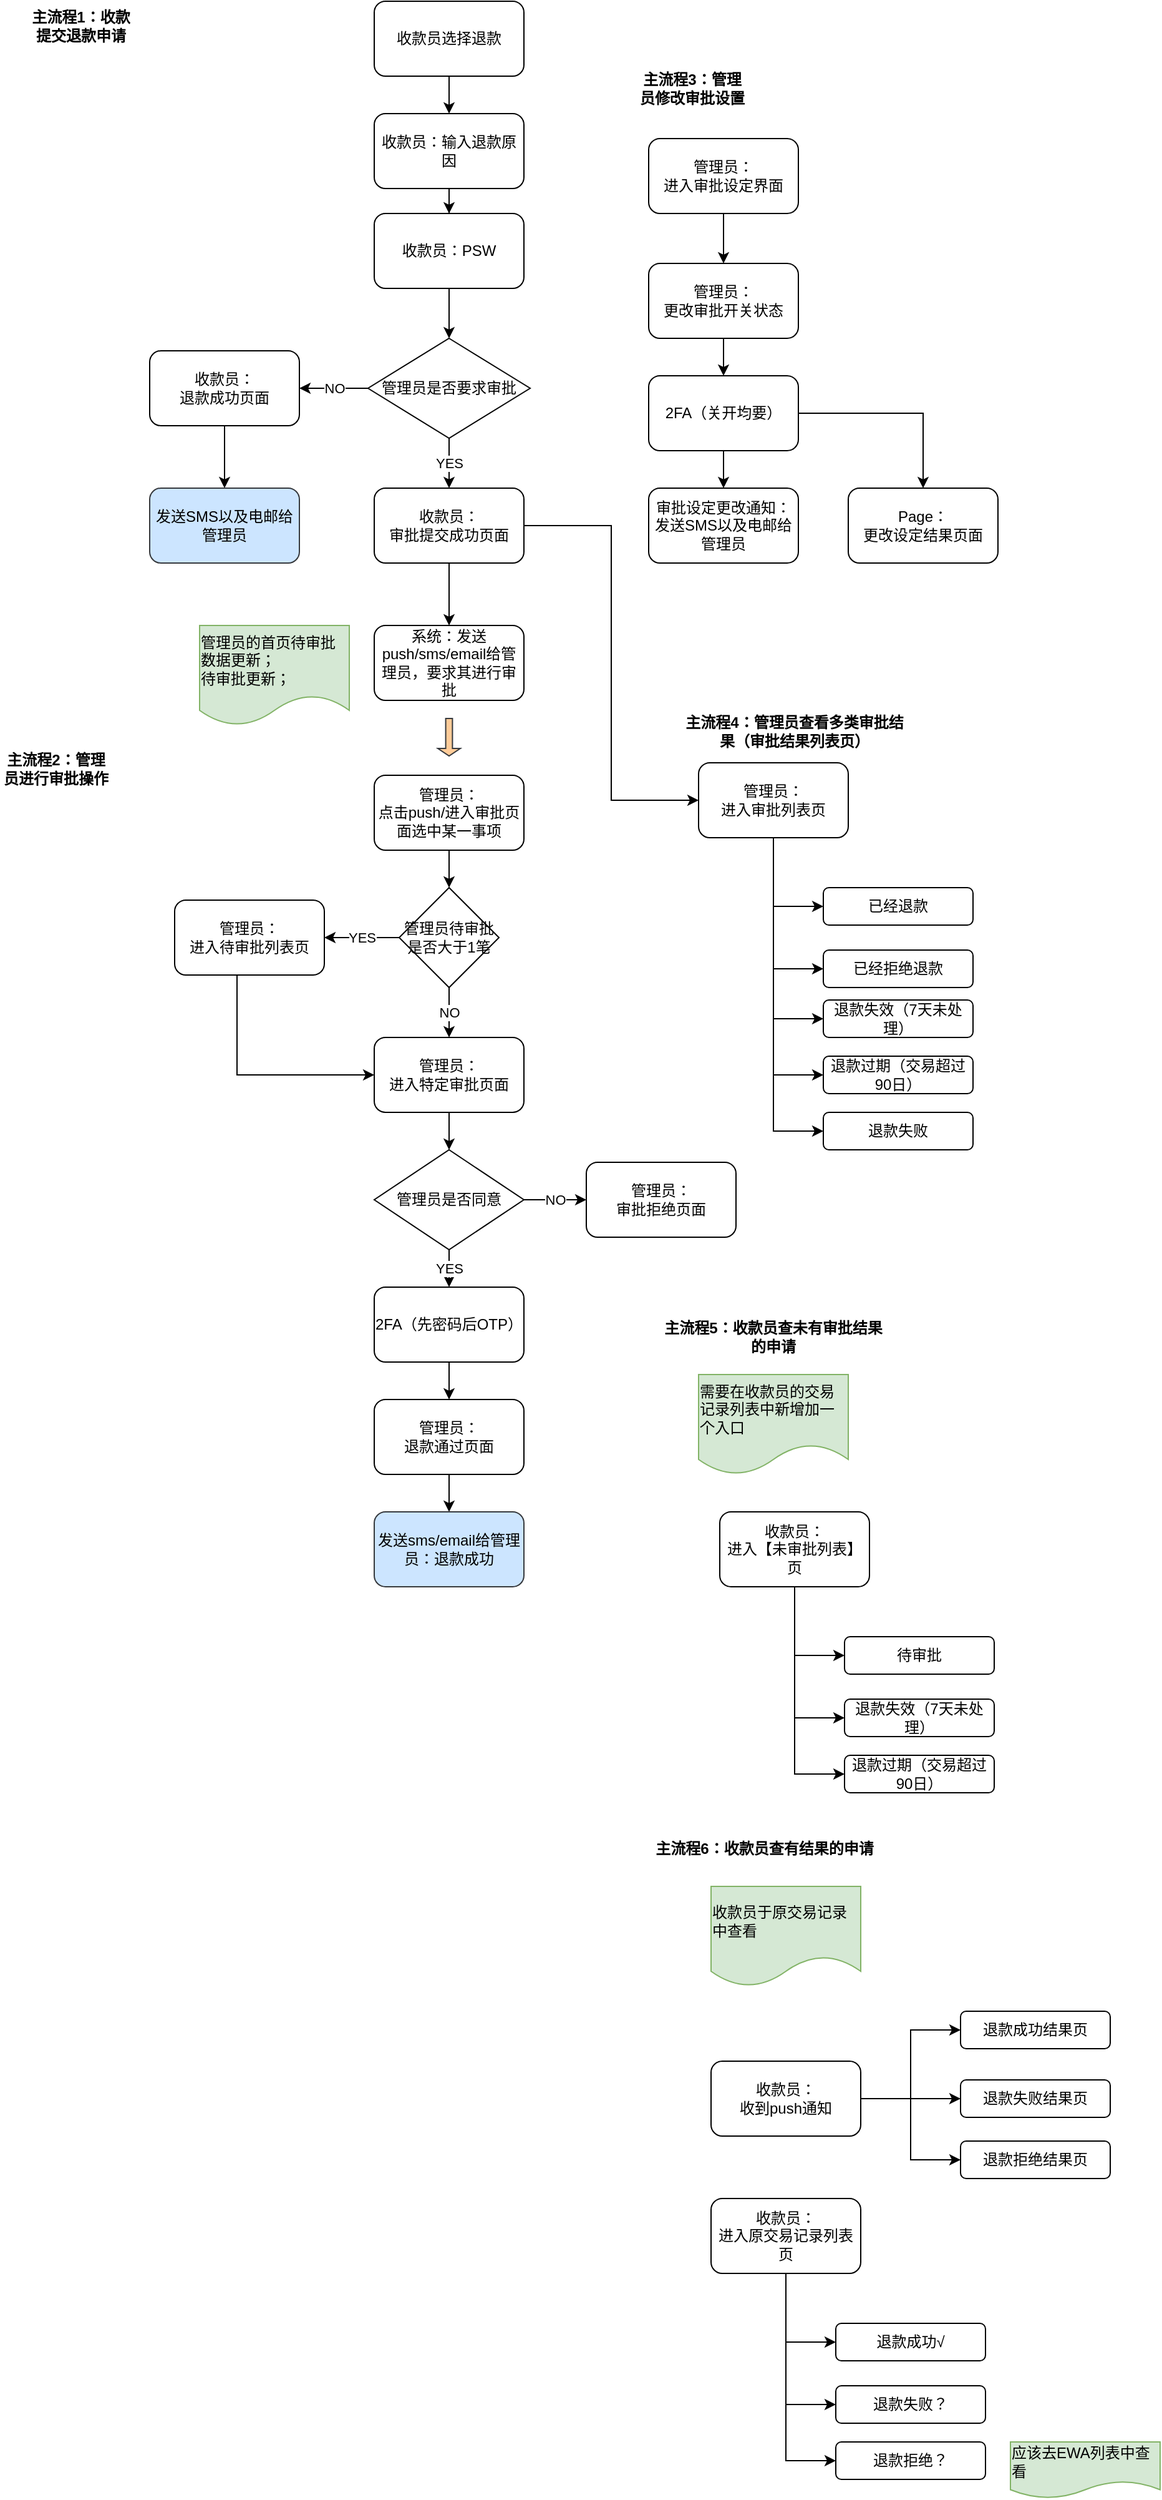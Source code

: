 <mxfile version="14.5.4" type="github">
  <diagram id="SbfhiwLVyii9S7zGblv1" name="Page-1">
    <mxGraphModel dx="1857" dy="491" grid="1" gridSize="10" guides="1" tooltips="1" connect="1" arrows="1" fold="1" page="1" pageScale="1" pageWidth="827" pageHeight="1169" math="0" shadow="0">
      <root>
        <mxCell id="0" />
        <mxCell id="1" parent="0" />
        <mxCell id="M5G-lwNO9AwvwpBd1P69-20" style="edgeStyle=orthogonalEdgeStyle;rounded=0;orthogonalLoop=1;jettySize=auto;html=1;" edge="1" parent="1" source="M5G-lwNO9AwvwpBd1P69-4" target="M5G-lwNO9AwvwpBd1P69-5">
          <mxGeometry relative="1" as="geometry" />
        </mxCell>
        <mxCell id="M5G-lwNO9AwvwpBd1P69-4" value="收款员选择退款" style="rounded=1;whiteSpace=wrap;html=1;" vertex="1" parent="1">
          <mxGeometry x="210" y="10" width="120" height="60" as="geometry" />
        </mxCell>
        <mxCell id="M5G-lwNO9AwvwpBd1P69-21" style="edgeStyle=orthogonalEdgeStyle;rounded=0;orthogonalLoop=1;jettySize=auto;html=1;" edge="1" parent="1" source="M5G-lwNO9AwvwpBd1P69-5" target="M5G-lwNO9AwvwpBd1P69-15">
          <mxGeometry relative="1" as="geometry" />
        </mxCell>
        <mxCell id="M5G-lwNO9AwvwpBd1P69-5" value="收款员：输入退款原因" style="rounded=1;whiteSpace=wrap;html=1;" vertex="1" parent="1">
          <mxGeometry x="210" y="100" width="120" height="60" as="geometry" />
        </mxCell>
        <mxCell id="M5G-lwNO9AwvwpBd1P69-9" style="edgeStyle=orthogonalEdgeStyle;rounded=0;orthogonalLoop=1;jettySize=auto;html=1;entryX=0.5;entryY=0;entryDx=0;entryDy=0;" edge="1" parent="1" source="M5G-lwNO9AwvwpBd1P69-6" target="M5G-lwNO9AwvwpBd1P69-7">
          <mxGeometry relative="1" as="geometry" />
        </mxCell>
        <mxCell id="M5G-lwNO9AwvwpBd1P69-6" value="管理员：&lt;br&gt;进入审批设定界面" style="rounded=1;whiteSpace=wrap;html=1;" vertex="1" parent="1">
          <mxGeometry x="430" y="120" width="120" height="60" as="geometry" />
        </mxCell>
        <mxCell id="M5G-lwNO9AwvwpBd1P69-10" style="edgeStyle=orthogonalEdgeStyle;rounded=0;orthogonalLoop=1;jettySize=auto;html=1;entryX=0.5;entryY=0;entryDx=0;entryDy=0;" edge="1" parent="1" source="M5G-lwNO9AwvwpBd1P69-7" target="M5G-lwNO9AwvwpBd1P69-8">
          <mxGeometry relative="1" as="geometry" />
        </mxCell>
        <mxCell id="M5G-lwNO9AwvwpBd1P69-7" value="管理员：&lt;br&gt;更改审批开关状态" style="rounded=1;whiteSpace=wrap;html=1;" vertex="1" parent="1">
          <mxGeometry x="430" y="220" width="120" height="60" as="geometry" />
        </mxCell>
        <mxCell id="M5G-lwNO9AwvwpBd1P69-12" style="edgeStyle=orthogonalEdgeStyle;rounded=0;orthogonalLoop=1;jettySize=auto;html=1;entryX=0.5;entryY=0;entryDx=0;entryDy=0;" edge="1" parent="1" source="M5G-lwNO9AwvwpBd1P69-8" target="M5G-lwNO9AwvwpBd1P69-11">
          <mxGeometry relative="1" as="geometry" />
        </mxCell>
        <mxCell id="M5G-lwNO9AwvwpBd1P69-14" style="edgeStyle=orthogonalEdgeStyle;rounded=0;orthogonalLoop=1;jettySize=auto;html=1;entryX=0.5;entryY=0;entryDx=0;entryDy=0;" edge="1" parent="1" source="M5G-lwNO9AwvwpBd1P69-8" target="M5G-lwNO9AwvwpBd1P69-13">
          <mxGeometry relative="1" as="geometry" />
        </mxCell>
        <mxCell id="M5G-lwNO9AwvwpBd1P69-8" value="2FA（关开均要）" style="rounded=1;whiteSpace=wrap;html=1;" vertex="1" parent="1">
          <mxGeometry x="430" y="310" width="120" height="60" as="geometry" />
        </mxCell>
        <mxCell id="M5G-lwNO9AwvwpBd1P69-11" value="审批设定更改通知：发送SMS以及电邮给管理员" style="rounded=1;whiteSpace=wrap;html=1;" vertex="1" parent="1">
          <mxGeometry x="430" y="400" width="120" height="60" as="geometry" />
        </mxCell>
        <mxCell id="M5G-lwNO9AwvwpBd1P69-13" value="Page：&lt;br&gt;更改设定结果页面" style="rounded=1;whiteSpace=wrap;html=1;" vertex="1" parent="1">
          <mxGeometry x="590" y="400" width="120" height="60" as="geometry" />
        </mxCell>
        <mxCell id="M5G-lwNO9AwvwpBd1P69-22" style="edgeStyle=orthogonalEdgeStyle;rounded=0;orthogonalLoop=1;jettySize=auto;html=1;entryX=0.5;entryY=0;entryDx=0;entryDy=0;" edge="1" parent="1" source="M5G-lwNO9AwvwpBd1P69-15" target="M5G-lwNO9AwvwpBd1P69-17">
          <mxGeometry relative="1" as="geometry" />
        </mxCell>
        <mxCell id="M5G-lwNO9AwvwpBd1P69-15" value="收款员：PSW" style="rounded=1;whiteSpace=wrap;html=1;" vertex="1" parent="1">
          <mxGeometry x="210" y="180" width="120" height="60" as="geometry" />
        </mxCell>
        <mxCell id="M5G-lwNO9AwvwpBd1P69-23" value="NO" style="edgeStyle=orthogonalEdgeStyle;rounded=0;orthogonalLoop=1;jettySize=auto;html=1;entryX=1;entryY=0.5;entryDx=0;entryDy=0;" edge="1" parent="1" source="M5G-lwNO9AwvwpBd1P69-17" target="M5G-lwNO9AwvwpBd1P69-19">
          <mxGeometry relative="1" as="geometry" />
        </mxCell>
        <mxCell id="M5G-lwNO9AwvwpBd1P69-24" value="YES" style="edgeStyle=orthogonalEdgeStyle;rounded=0;orthogonalLoop=1;jettySize=auto;html=1;entryX=0.5;entryY=0;entryDx=0;entryDy=0;" edge="1" parent="1" source="M5G-lwNO9AwvwpBd1P69-17" target="M5G-lwNO9AwvwpBd1P69-18">
          <mxGeometry relative="1" as="geometry" />
        </mxCell>
        <mxCell id="M5G-lwNO9AwvwpBd1P69-17" value="管理员是否要求审批" style="rhombus;whiteSpace=wrap;html=1;" vertex="1" parent="1">
          <mxGeometry x="205" y="280" width="130" height="80" as="geometry" />
        </mxCell>
        <mxCell id="M5G-lwNO9AwvwpBd1P69-28" style="edgeStyle=orthogonalEdgeStyle;rounded=0;orthogonalLoop=1;jettySize=auto;html=1;entryX=0.5;entryY=0;entryDx=0;entryDy=0;" edge="1" parent="1" source="M5G-lwNO9AwvwpBd1P69-18" target="M5G-lwNO9AwvwpBd1P69-27">
          <mxGeometry relative="1" as="geometry" />
        </mxCell>
        <mxCell id="M5G-lwNO9AwvwpBd1P69-55" style="edgeStyle=orthogonalEdgeStyle;rounded=0;orthogonalLoop=1;jettySize=auto;html=1;entryX=0;entryY=0.5;entryDx=0;entryDy=0;" edge="1" parent="1" source="M5G-lwNO9AwvwpBd1P69-18" target="M5G-lwNO9AwvwpBd1P69-54">
          <mxGeometry relative="1" as="geometry" />
        </mxCell>
        <mxCell id="M5G-lwNO9AwvwpBd1P69-18" value="收款员：&lt;br&gt;审批提交成功页面" style="rounded=1;whiteSpace=wrap;html=1;" vertex="1" parent="1">
          <mxGeometry x="210" y="400" width="120" height="60" as="geometry" />
        </mxCell>
        <mxCell id="M5G-lwNO9AwvwpBd1P69-26" style="edgeStyle=orthogonalEdgeStyle;rounded=0;orthogonalLoop=1;jettySize=auto;html=1;entryX=0.5;entryY=0;entryDx=0;entryDy=0;" edge="1" parent="1" source="M5G-lwNO9AwvwpBd1P69-19" target="M5G-lwNO9AwvwpBd1P69-25">
          <mxGeometry relative="1" as="geometry" />
        </mxCell>
        <mxCell id="M5G-lwNO9AwvwpBd1P69-19" value="收款员：&lt;br&gt;退款成功页面" style="rounded=1;whiteSpace=wrap;html=1;" vertex="1" parent="1">
          <mxGeometry x="30" y="290" width="120" height="60" as="geometry" />
        </mxCell>
        <mxCell id="M5G-lwNO9AwvwpBd1P69-25" value="发送SMS以及电邮给管理员" style="rounded=1;whiteSpace=wrap;html=1;fillColor=#cce5ff;strokeColor=#36393d;" vertex="1" parent="1">
          <mxGeometry x="30" y="400" width="120" height="60" as="geometry" />
        </mxCell>
        <mxCell id="M5G-lwNO9AwvwpBd1P69-27" value="系统：发送push/sms/email给管理员，要求其进行审批" style="rounded=1;whiteSpace=wrap;html=1;" vertex="1" parent="1">
          <mxGeometry x="210" y="510" width="120" height="60" as="geometry" />
        </mxCell>
        <mxCell id="M5G-lwNO9AwvwpBd1P69-29" value="&lt;div style=&quot;text-align: left&quot;&gt;&lt;span&gt;管理员的首页待审批数据更新；&lt;/span&gt;&lt;/div&gt;&lt;div style=&quot;text-align: left&quot;&gt;&lt;span&gt;待审批更新；&lt;/span&gt;&lt;/div&gt;" style="shape=document;whiteSpace=wrap;html=1;boundedLbl=1;fillColor=#d5e8d4;strokeColor=#82b366;" vertex="1" parent="1">
          <mxGeometry x="70" y="510" width="120" height="80" as="geometry" />
        </mxCell>
        <mxCell id="M5G-lwNO9AwvwpBd1P69-33" style="edgeStyle=orthogonalEdgeStyle;rounded=0;orthogonalLoop=1;jettySize=auto;html=1;entryX=0.5;entryY=0;entryDx=0;entryDy=0;" edge="1" parent="1" source="M5G-lwNO9AwvwpBd1P69-30" target="M5G-lwNO9AwvwpBd1P69-35">
          <mxGeometry relative="1" as="geometry" />
        </mxCell>
        <mxCell id="M5G-lwNO9AwvwpBd1P69-30" value="管理员：&lt;br&gt;点击push/进入审批页面选中某一事项" style="rounded=1;whiteSpace=wrap;html=1;" vertex="1" parent="1">
          <mxGeometry x="210" y="630" width="120" height="60" as="geometry" />
        </mxCell>
        <mxCell id="M5G-lwNO9AwvwpBd1P69-41" value="NO" style="edgeStyle=orthogonalEdgeStyle;rounded=0;orthogonalLoop=1;jettySize=auto;html=1;entryX=0;entryY=0.5;entryDx=0;entryDy=0;" edge="1" parent="1" source="M5G-lwNO9AwvwpBd1P69-31" target="M5G-lwNO9AwvwpBd1P69-40">
          <mxGeometry relative="1" as="geometry" />
        </mxCell>
        <mxCell id="M5G-lwNO9AwvwpBd1P69-44" value="YES" style="edgeStyle=orthogonalEdgeStyle;rounded=0;orthogonalLoop=1;jettySize=auto;html=1;entryX=0.5;entryY=0;entryDx=0;entryDy=0;" edge="1" parent="1" source="M5G-lwNO9AwvwpBd1P69-31" target="M5G-lwNO9AwvwpBd1P69-42">
          <mxGeometry relative="1" as="geometry" />
        </mxCell>
        <mxCell id="M5G-lwNO9AwvwpBd1P69-31" value="管理员是否同意" style="rhombus;whiteSpace=wrap;html=1;" vertex="1" parent="1">
          <mxGeometry x="210" y="930" width="120" height="80" as="geometry" />
        </mxCell>
        <mxCell id="M5G-lwNO9AwvwpBd1P69-34" style="edgeStyle=orthogonalEdgeStyle;rounded=0;orthogonalLoop=1;jettySize=auto;html=1;" edge="1" parent="1" source="M5G-lwNO9AwvwpBd1P69-32" target="M5G-lwNO9AwvwpBd1P69-31">
          <mxGeometry relative="1" as="geometry" />
        </mxCell>
        <mxCell id="M5G-lwNO9AwvwpBd1P69-32" value="管理员：&lt;br&gt;进入特定审批页面" style="rounded=1;whiteSpace=wrap;html=1;" vertex="1" parent="1">
          <mxGeometry x="210" y="840" width="120" height="60" as="geometry" />
        </mxCell>
        <mxCell id="M5G-lwNO9AwvwpBd1P69-37" value="YES" style="edgeStyle=orthogonalEdgeStyle;rounded=0;orthogonalLoop=1;jettySize=auto;html=1;entryX=1;entryY=0.5;entryDx=0;entryDy=0;" edge="1" parent="1" source="M5G-lwNO9AwvwpBd1P69-35" target="M5G-lwNO9AwvwpBd1P69-36">
          <mxGeometry relative="1" as="geometry" />
        </mxCell>
        <mxCell id="M5G-lwNO9AwvwpBd1P69-39" value="NO" style="edgeStyle=orthogonalEdgeStyle;rounded=0;orthogonalLoop=1;jettySize=auto;html=1;entryX=0.5;entryY=0;entryDx=0;entryDy=0;" edge="1" parent="1" source="M5G-lwNO9AwvwpBd1P69-35" target="M5G-lwNO9AwvwpBd1P69-32">
          <mxGeometry relative="1" as="geometry" />
        </mxCell>
        <mxCell id="M5G-lwNO9AwvwpBd1P69-35" value="管理员待审批是否大于1笔" style="rhombus;whiteSpace=wrap;html=1;" vertex="1" parent="1">
          <mxGeometry x="230" y="720" width="80" height="80" as="geometry" />
        </mxCell>
        <mxCell id="M5G-lwNO9AwvwpBd1P69-38" style="edgeStyle=orthogonalEdgeStyle;rounded=0;orthogonalLoop=1;jettySize=auto;html=1;entryX=0;entryY=0.5;entryDx=0;entryDy=0;" edge="1" parent="1" source="M5G-lwNO9AwvwpBd1P69-36" target="M5G-lwNO9AwvwpBd1P69-32">
          <mxGeometry relative="1" as="geometry">
            <Array as="points">
              <mxPoint x="100" y="870" />
            </Array>
          </mxGeometry>
        </mxCell>
        <mxCell id="M5G-lwNO9AwvwpBd1P69-36" value="管理员：&lt;br&gt;进入待审批列表页" style="rounded=1;whiteSpace=wrap;html=1;" vertex="1" parent="1">
          <mxGeometry x="50" y="730" width="120" height="60" as="geometry" />
        </mxCell>
        <mxCell id="M5G-lwNO9AwvwpBd1P69-40" value="管理员：&lt;br&gt;审批拒绝页面" style="rounded=1;whiteSpace=wrap;html=1;" vertex="1" parent="1">
          <mxGeometry x="380" y="940" width="120" height="60" as="geometry" />
        </mxCell>
        <mxCell id="M5G-lwNO9AwvwpBd1P69-46" style="edgeStyle=orthogonalEdgeStyle;rounded=0;orthogonalLoop=1;jettySize=auto;html=1;" edge="1" parent="1" source="M5G-lwNO9AwvwpBd1P69-42" target="M5G-lwNO9AwvwpBd1P69-45">
          <mxGeometry relative="1" as="geometry" />
        </mxCell>
        <mxCell id="M5G-lwNO9AwvwpBd1P69-42" value="2FA（先密码后OTP）" style="rounded=1;whiteSpace=wrap;html=1;" vertex="1" parent="1">
          <mxGeometry x="210" y="1040" width="120" height="60" as="geometry" />
        </mxCell>
        <mxCell id="M5G-lwNO9AwvwpBd1P69-48" style="edgeStyle=orthogonalEdgeStyle;rounded=0;orthogonalLoop=1;jettySize=auto;html=1;entryX=0.5;entryY=0;entryDx=0;entryDy=0;" edge="1" parent="1" source="M5G-lwNO9AwvwpBd1P69-45" target="M5G-lwNO9AwvwpBd1P69-47">
          <mxGeometry relative="1" as="geometry" />
        </mxCell>
        <mxCell id="M5G-lwNO9AwvwpBd1P69-45" value="管理员：&lt;br&gt;退款通过页面" style="rounded=1;whiteSpace=wrap;html=1;" vertex="1" parent="1">
          <mxGeometry x="210" y="1130" width="120" height="60" as="geometry" />
        </mxCell>
        <mxCell id="M5G-lwNO9AwvwpBd1P69-47" value="发送sms/email给管理员：退款成功" style="rounded=1;whiteSpace=wrap;html=1;fillColor=#cce5ff;strokeColor=#36393d;" vertex="1" parent="1">
          <mxGeometry x="210" y="1220" width="120" height="60" as="geometry" />
        </mxCell>
        <mxCell id="M5G-lwNO9AwvwpBd1P69-49" value="" style="shape=singleArrow;direction=south;whiteSpace=wrap;html=1;fillColor=#ffcc99;strokeColor=#36393d;" vertex="1" parent="1">
          <mxGeometry x="261" y="584.5" width="18" height="30" as="geometry" />
        </mxCell>
        <mxCell id="M5G-lwNO9AwvwpBd1P69-50" value="主流程2：管理员进行审批操作" style="text;html=1;strokeColor=none;fillColor=none;align=center;verticalAlign=middle;whiteSpace=wrap;rounded=0;fontStyle=1" vertex="1" parent="1">
          <mxGeometry x="-90" y="614.5" width="90" height="20" as="geometry" />
        </mxCell>
        <mxCell id="M5G-lwNO9AwvwpBd1P69-51" value="主流程1：收款提交退款申请" style="text;html=1;strokeColor=none;fillColor=none;align=center;verticalAlign=middle;whiteSpace=wrap;rounded=0;fontStyle=1" vertex="1" parent="1">
          <mxGeometry x="-70" y="20" width="90" height="20" as="geometry" />
        </mxCell>
        <mxCell id="M5G-lwNO9AwvwpBd1P69-52" value="主流程3：管理员修改审批设置" style="text;html=1;strokeColor=none;fillColor=none;align=center;verticalAlign=middle;whiteSpace=wrap;rounded=0;fontStyle=1" vertex="1" parent="1">
          <mxGeometry x="420" y="70" width="90" height="20" as="geometry" />
        </mxCell>
        <mxCell id="M5G-lwNO9AwvwpBd1P69-53" value="主流程4：管理员查看多类审批结果（审批结果列表页）" style="text;html=1;strokeColor=none;fillColor=none;align=center;verticalAlign=middle;whiteSpace=wrap;rounded=0;fontStyle=1" vertex="1" parent="1">
          <mxGeometry x="454" y="585" width="186" height="20" as="geometry" />
        </mxCell>
        <mxCell id="M5G-lwNO9AwvwpBd1P69-62" style="edgeStyle=orthogonalEdgeStyle;rounded=0;orthogonalLoop=1;jettySize=auto;html=1;entryX=0;entryY=0.5;entryDx=0;entryDy=0;" edge="1" parent="1" source="M5G-lwNO9AwvwpBd1P69-54" target="M5G-lwNO9AwvwpBd1P69-56">
          <mxGeometry relative="1" as="geometry" />
        </mxCell>
        <mxCell id="M5G-lwNO9AwvwpBd1P69-63" style="edgeStyle=orthogonalEdgeStyle;rounded=0;orthogonalLoop=1;jettySize=auto;html=1;entryX=0;entryY=0.5;entryDx=0;entryDy=0;" edge="1" parent="1" source="M5G-lwNO9AwvwpBd1P69-54" target="M5G-lwNO9AwvwpBd1P69-58">
          <mxGeometry relative="1" as="geometry" />
        </mxCell>
        <mxCell id="M5G-lwNO9AwvwpBd1P69-64" style="edgeStyle=orthogonalEdgeStyle;rounded=0;orthogonalLoop=1;jettySize=auto;html=1;entryX=0;entryY=0.5;entryDx=0;entryDy=0;" edge="1" parent="1" source="M5G-lwNO9AwvwpBd1P69-54" target="M5G-lwNO9AwvwpBd1P69-59">
          <mxGeometry relative="1" as="geometry" />
        </mxCell>
        <mxCell id="M5G-lwNO9AwvwpBd1P69-65" style="edgeStyle=orthogonalEdgeStyle;rounded=0;orthogonalLoop=1;jettySize=auto;html=1;entryX=0;entryY=0.5;entryDx=0;entryDy=0;" edge="1" parent="1" source="M5G-lwNO9AwvwpBd1P69-54" target="M5G-lwNO9AwvwpBd1P69-60">
          <mxGeometry relative="1" as="geometry" />
        </mxCell>
        <mxCell id="M5G-lwNO9AwvwpBd1P69-66" style="edgeStyle=orthogonalEdgeStyle;rounded=0;orthogonalLoop=1;jettySize=auto;html=1;entryX=0;entryY=0.5;entryDx=0;entryDy=0;" edge="1" parent="1" source="M5G-lwNO9AwvwpBd1P69-54" target="M5G-lwNO9AwvwpBd1P69-61">
          <mxGeometry relative="1" as="geometry" />
        </mxCell>
        <mxCell id="M5G-lwNO9AwvwpBd1P69-54" value="管理员：&lt;br&gt;进入审批列表页" style="rounded=1;whiteSpace=wrap;html=1;" vertex="1" parent="1">
          <mxGeometry x="470" y="620" width="120" height="60" as="geometry" />
        </mxCell>
        <mxCell id="M5G-lwNO9AwvwpBd1P69-56" value="已经退款" style="rounded=1;whiteSpace=wrap;html=1;" vertex="1" parent="1">
          <mxGeometry x="570" y="720" width="120" height="30" as="geometry" />
        </mxCell>
        <mxCell id="M5G-lwNO9AwvwpBd1P69-58" value="已经拒绝退款" style="rounded=1;whiteSpace=wrap;html=1;" vertex="1" parent="1">
          <mxGeometry x="570" y="770" width="120" height="30" as="geometry" />
        </mxCell>
        <mxCell id="M5G-lwNO9AwvwpBd1P69-59" value="退款失效（7天未处理）" style="rounded=1;whiteSpace=wrap;html=1;" vertex="1" parent="1">
          <mxGeometry x="570" y="810" width="120" height="30" as="geometry" />
        </mxCell>
        <mxCell id="M5G-lwNO9AwvwpBd1P69-60" value="退款过期（交易超过90日）" style="rounded=1;whiteSpace=wrap;html=1;" vertex="1" parent="1">
          <mxGeometry x="570" y="855" width="120" height="30" as="geometry" />
        </mxCell>
        <mxCell id="M5G-lwNO9AwvwpBd1P69-61" value="退款失败" style="rounded=1;whiteSpace=wrap;html=1;" vertex="1" parent="1">
          <mxGeometry x="570" y="900" width="120" height="30" as="geometry" />
        </mxCell>
        <mxCell id="M5G-lwNO9AwvwpBd1P69-67" value="主流程5：收款员查未有审批结果的申请" style="text;html=1;strokeColor=none;fillColor=none;align=center;verticalAlign=middle;whiteSpace=wrap;rounded=0;fontStyle=1" vertex="1" parent="1">
          <mxGeometry x="437" y="1070" width="186" height="20" as="geometry" />
        </mxCell>
        <mxCell id="M5G-lwNO9AwvwpBd1P69-68" value="&lt;div style=&quot;text-align: left&quot;&gt;需要在收款员的交易记录列表中新增加一个入口&lt;/div&gt;" style="shape=document;whiteSpace=wrap;html=1;boundedLbl=1;fillColor=#d5e8d4;strokeColor=#82b366;" vertex="1" parent="1">
          <mxGeometry x="470" y="1110" width="120" height="80" as="geometry" />
        </mxCell>
        <mxCell id="M5G-lwNO9AwvwpBd1P69-69" style="edgeStyle=orthogonalEdgeStyle;rounded=0;orthogonalLoop=1;jettySize=auto;html=1;entryX=0;entryY=0.5;entryDx=0;entryDy=0;" edge="1" parent="1" source="M5G-lwNO9AwvwpBd1P69-74" target="M5G-lwNO9AwvwpBd1P69-75">
          <mxGeometry relative="1" as="geometry" />
        </mxCell>
        <mxCell id="M5G-lwNO9AwvwpBd1P69-71" style="edgeStyle=orthogonalEdgeStyle;rounded=0;orthogonalLoop=1;jettySize=auto;html=1;entryX=0;entryY=0.5;entryDx=0;entryDy=0;" edge="1" parent="1" source="M5G-lwNO9AwvwpBd1P69-74" target="M5G-lwNO9AwvwpBd1P69-77">
          <mxGeometry relative="1" as="geometry" />
        </mxCell>
        <mxCell id="M5G-lwNO9AwvwpBd1P69-72" style="edgeStyle=orthogonalEdgeStyle;rounded=0;orthogonalLoop=1;jettySize=auto;html=1;entryX=0;entryY=0.5;entryDx=0;entryDy=0;" edge="1" parent="1" source="M5G-lwNO9AwvwpBd1P69-74" target="M5G-lwNO9AwvwpBd1P69-78">
          <mxGeometry relative="1" as="geometry" />
        </mxCell>
        <mxCell id="M5G-lwNO9AwvwpBd1P69-74" value="收款员：&lt;br&gt;进入【未审批列表】页" style="rounded=1;whiteSpace=wrap;html=1;" vertex="1" parent="1">
          <mxGeometry x="487" y="1220" width="120" height="60" as="geometry" />
        </mxCell>
        <mxCell id="M5G-lwNO9AwvwpBd1P69-75" value="待审批" style="rounded=1;whiteSpace=wrap;html=1;" vertex="1" parent="1">
          <mxGeometry x="587" y="1320" width="120" height="30" as="geometry" />
        </mxCell>
        <mxCell id="M5G-lwNO9AwvwpBd1P69-77" value="退款失效（7天未处理）" style="rounded=1;whiteSpace=wrap;html=1;" vertex="1" parent="1">
          <mxGeometry x="587" y="1370" width="120" height="30" as="geometry" />
        </mxCell>
        <mxCell id="M5G-lwNO9AwvwpBd1P69-78" value="退款过期（交易超过90日）" style="rounded=1;whiteSpace=wrap;html=1;" vertex="1" parent="1">
          <mxGeometry x="587" y="1415" width="120" height="30" as="geometry" />
        </mxCell>
        <mxCell id="M5G-lwNO9AwvwpBd1P69-80" value="主流程6：收款员查有结果的申请" style="text;html=1;strokeColor=none;fillColor=none;align=center;verticalAlign=middle;whiteSpace=wrap;rounded=0;fontStyle=1" vertex="1" parent="1">
          <mxGeometry x="430" y="1480" width="186" height="20" as="geometry" />
        </mxCell>
        <mxCell id="M5G-lwNO9AwvwpBd1P69-81" value="&lt;div style=&quot;text-align: left&quot;&gt;收款员于原交易记录中查看&lt;/div&gt;" style="shape=document;whiteSpace=wrap;html=1;boundedLbl=1;fillColor=#d5e8d4;strokeColor=#82b366;" vertex="1" parent="1">
          <mxGeometry x="480" y="1520" width="120" height="80" as="geometry" />
        </mxCell>
        <mxCell id="M5G-lwNO9AwvwpBd1P69-82" style="edgeStyle=orthogonalEdgeStyle;rounded=0;orthogonalLoop=1;jettySize=auto;html=1;entryX=0;entryY=0.5;entryDx=0;entryDy=0;" edge="1" parent="1" source="M5G-lwNO9AwvwpBd1P69-85" target="M5G-lwNO9AwvwpBd1P69-86">
          <mxGeometry relative="1" as="geometry" />
        </mxCell>
        <mxCell id="M5G-lwNO9AwvwpBd1P69-83" style="edgeStyle=orthogonalEdgeStyle;rounded=0;orthogonalLoop=1;jettySize=auto;html=1;entryX=0;entryY=0.5;entryDx=0;entryDy=0;" edge="1" parent="1" source="M5G-lwNO9AwvwpBd1P69-85" target="M5G-lwNO9AwvwpBd1P69-87">
          <mxGeometry relative="1" as="geometry" />
        </mxCell>
        <mxCell id="M5G-lwNO9AwvwpBd1P69-84" style="edgeStyle=orthogonalEdgeStyle;rounded=0;orthogonalLoop=1;jettySize=auto;html=1;entryX=0;entryY=0.5;entryDx=0;entryDy=0;" edge="1" parent="1" source="M5G-lwNO9AwvwpBd1P69-85" target="M5G-lwNO9AwvwpBd1P69-88">
          <mxGeometry relative="1" as="geometry" />
        </mxCell>
        <mxCell id="M5G-lwNO9AwvwpBd1P69-85" value="收款员：&lt;br&gt;进入原交易记录列表页" style="rounded=1;whiteSpace=wrap;html=1;" vertex="1" parent="1">
          <mxGeometry x="480" y="1770" width="120" height="60" as="geometry" />
        </mxCell>
        <mxCell id="M5G-lwNO9AwvwpBd1P69-86" value="退款成功√" style="rounded=1;whiteSpace=wrap;html=1;" vertex="1" parent="1">
          <mxGeometry x="580" y="1870" width="120" height="30" as="geometry" />
        </mxCell>
        <mxCell id="M5G-lwNO9AwvwpBd1P69-87" value="退款失败？" style="rounded=1;whiteSpace=wrap;html=1;" vertex="1" parent="1">
          <mxGeometry x="580" y="1920" width="120" height="30" as="geometry" />
        </mxCell>
        <mxCell id="M5G-lwNO9AwvwpBd1P69-88" value="退款拒绝？" style="rounded=1;whiteSpace=wrap;html=1;" vertex="1" parent="1">
          <mxGeometry x="580" y="1965" width="120" height="30" as="geometry" />
        </mxCell>
        <mxCell id="M5G-lwNO9AwvwpBd1P69-89" value="&lt;div style=&quot;text-align: left&quot;&gt;应该去EWA列表中查看&lt;/div&gt;" style="shape=document;whiteSpace=wrap;html=1;boundedLbl=1;fillColor=#d5e8d4;strokeColor=#82b366;" vertex="1" parent="1">
          <mxGeometry x="720" y="1965" width="120" height="45" as="geometry" />
        </mxCell>
        <mxCell id="M5G-lwNO9AwvwpBd1P69-95" style="edgeStyle=orthogonalEdgeStyle;rounded=0;orthogonalLoop=1;jettySize=auto;html=1;entryX=0;entryY=0.5;entryDx=0;entryDy=0;" edge="1" parent="1" source="M5G-lwNO9AwvwpBd1P69-91" target="M5G-lwNO9AwvwpBd1P69-92">
          <mxGeometry relative="1" as="geometry" />
        </mxCell>
        <mxCell id="M5G-lwNO9AwvwpBd1P69-96" style="edgeStyle=orthogonalEdgeStyle;rounded=0;orthogonalLoop=1;jettySize=auto;html=1;entryX=0;entryY=0.5;entryDx=0;entryDy=0;" edge="1" parent="1" source="M5G-lwNO9AwvwpBd1P69-91" target="M5G-lwNO9AwvwpBd1P69-93">
          <mxGeometry relative="1" as="geometry" />
        </mxCell>
        <mxCell id="M5G-lwNO9AwvwpBd1P69-97" style="edgeStyle=orthogonalEdgeStyle;rounded=0;orthogonalLoop=1;jettySize=auto;html=1;entryX=0;entryY=0.5;entryDx=0;entryDy=0;" edge="1" parent="1" source="M5G-lwNO9AwvwpBd1P69-91" target="M5G-lwNO9AwvwpBd1P69-94">
          <mxGeometry relative="1" as="geometry" />
        </mxCell>
        <mxCell id="M5G-lwNO9AwvwpBd1P69-91" value="收款员：&lt;br&gt;收到push通知" style="rounded=1;whiteSpace=wrap;html=1;" vertex="1" parent="1">
          <mxGeometry x="480" y="1660" width="120" height="60" as="geometry" />
        </mxCell>
        <mxCell id="M5G-lwNO9AwvwpBd1P69-92" value="退款成功结果页" style="rounded=1;whiteSpace=wrap;html=1;" vertex="1" parent="1">
          <mxGeometry x="680" y="1620" width="120" height="30" as="geometry" />
        </mxCell>
        <mxCell id="M5G-lwNO9AwvwpBd1P69-93" value="退款失败结果页" style="rounded=1;whiteSpace=wrap;html=1;" vertex="1" parent="1">
          <mxGeometry x="680" y="1675" width="120" height="30" as="geometry" />
        </mxCell>
        <mxCell id="M5G-lwNO9AwvwpBd1P69-94" value="退款拒绝结果页" style="rounded=1;whiteSpace=wrap;html=1;" vertex="1" parent="1">
          <mxGeometry x="680" y="1724" width="120" height="30" as="geometry" />
        </mxCell>
      </root>
    </mxGraphModel>
  </diagram>
</mxfile>
